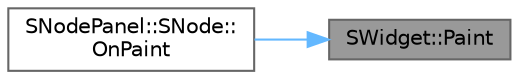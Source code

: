 digraph "SWidget::Paint"
{
 // INTERACTIVE_SVG=YES
 // LATEX_PDF_SIZE
  bgcolor="transparent";
  edge [fontname=Helvetica,fontsize=10,labelfontname=Helvetica,labelfontsize=10];
  node [fontname=Helvetica,fontsize=10,shape=box,height=0.2,width=0.4];
  rankdir="RL";
  Node1 [id="Node000001",label="SWidget::Paint",height=0.2,width=0.4,color="gray40", fillcolor="grey60", style="filled", fontcolor="black",tooltip="Called to tell a widget to paint itself (and it's children)."];
  Node1 -> Node2 [id="edge1_Node000001_Node000002",dir="back",color="steelblue1",style="solid",tooltip=" "];
  Node2 [id="Node000002",label="SNodePanel::SNode::\lOnPaint",height=0.2,width=0.4,color="grey40", fillcolor="white", style="filled",URL="$dd/d6c/classSNodePanel_1_1SNode.html#ab05ceb5d27fb17bf659105f102fd3b99",tooltip="The widget should respond by populating the OutDrawElements array with FDrawElements that represent i..."];
}
